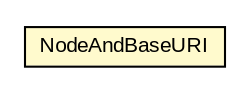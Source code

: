 #!/usr/local/bin/dot
#
# Class diagram 
# Generated by UMLGraph version 5.1 (http://www.umlgraph.org/)
#

digraph G {
	edge [fontname="arial",fontsize=10,labelfontname="arial",labelfontsize=10];
	node [fontname="arial",fontsize=10,shape=plaintext];
	nodesep=0.25;
	ranksep=0.5;
	// com.helger.schematron.AbstractSchematronResource.NodeAndBaseURI
	c5715 [label=<<table title="com.helger.schematron.AbstractSchematronResource.NodeAndBaseURI" border="0" cellborder="1" cellspacing="0" cellpadding="2" port="p" bgcolor="lemonChiffon" href="./AbstractSchematronResource.NodeAndBaseURI.html">
		<tr><td><table border="0" cellspacing="0" cellpadding="1">
<tr><td align="center" balign="center"> NodeAndBaseURI </td></tr>
		</table></td></tr>
		</table>>, fontname="arial", fontcolor="black", fontsize=10.0];
}

